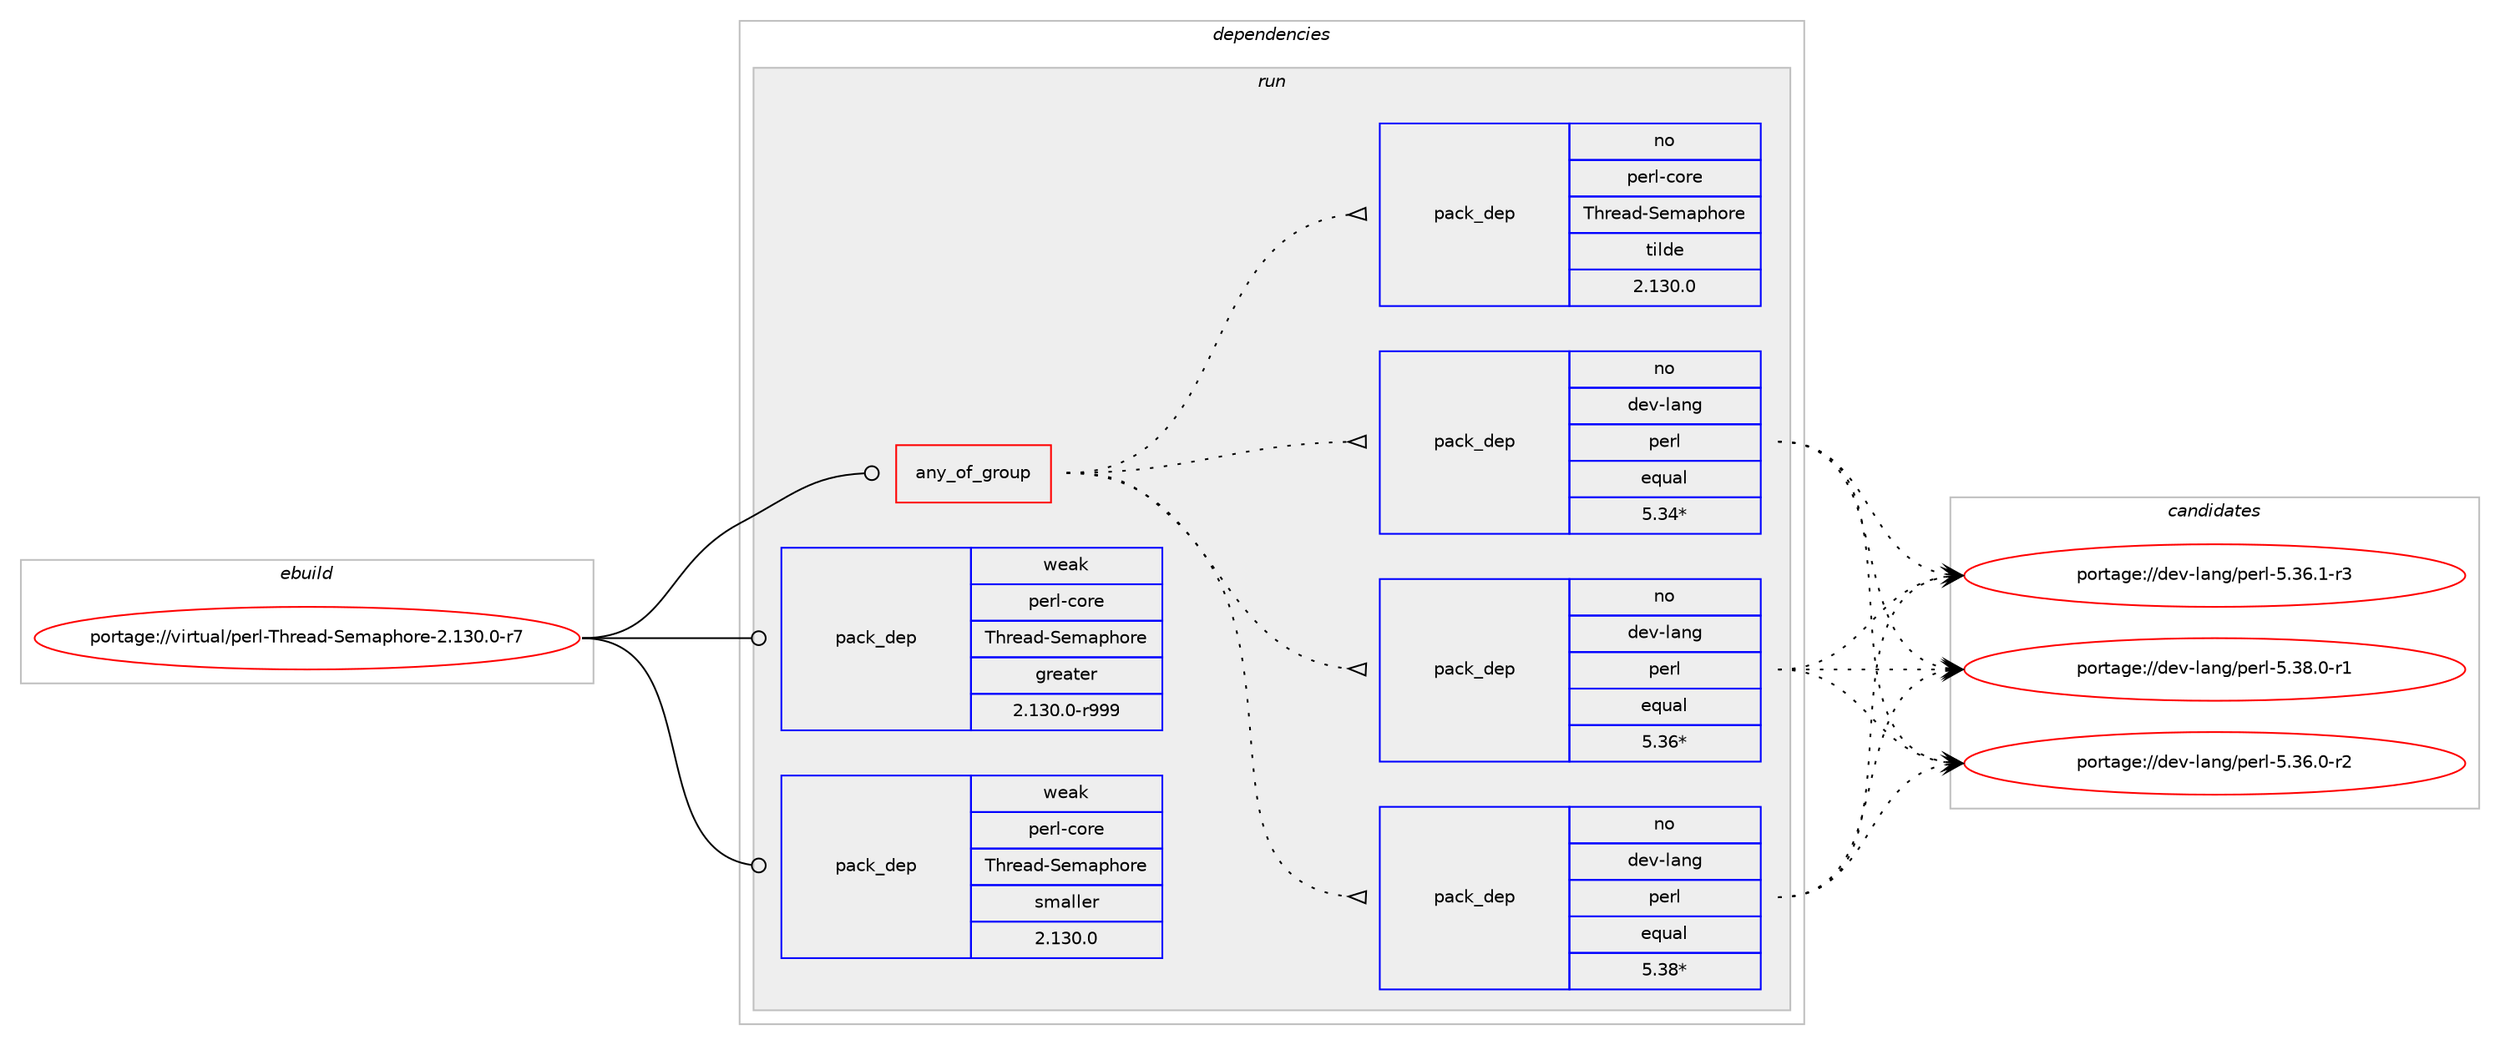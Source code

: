digraph prolog {

# *************
# Graph options
# *************

newrank=true;
concentrate=true;
compound=true;
graph [rankdir=LR,fontname=Helvetica,fontsize=10,ranksep=1.5];#, ranksep=2.5, nodesep=0.2];
edge  [arrowhead=vee];
node  [fontname=Helvetica,fontsize=10];

# **********
# The ebuild
# **********

subgraph cluster_leftcol {
color=gray;
rank=same;
label=<<i>ebuild</i>>;
id [label="portage://virtual/perl-Thread-Semaphore-2.130.0-r7", color=red, width=4, href="../virtual/perl-Thread-Semaphore-2.130.0-r7.svg"];
}

# ****************
# The dependencies
# ****************

subgraph cluster_midcol {
color=gray;
label=<<i>dependencies</i>>;
subgraph cluster_compile {
fillcolor="#eeeeee";
style=filled;
label=<<i>compile</i>>;
}
subgraph cluster_compileandrun {
fillcolor="#eeeeee";
style=filled;
label=<<i>compile and run</i>>;
}
subgraph cluster_run {
fillcolor="#eeeeee";
style=filled;
label=<<i>run</i>>;
subgraph any43 {
dependency588 [label=<<TABLE BORDER="0" CELLBORDER="1" CELLSPACING="0" CELLPADDING="4"><TR><TD CELLPADDING="10">any_of_group</TD></TR></TABLE>>, shape=none, color=red];subgraph pack389 {
dependency589 [label=<<TABLE BORDER="0" CELLBORDER="1" CELLSPACING="0" CELLPADDING="4" WIDTH="220"><TR><TD ROWSPAN="6" CELLPADDING="30">pack_dep</TD></TR><TR><TD WIDTH="110">no</TD></TR><TR><TD>dev-lang</TD></TR><TR><TD>perl</TD></TR><TR><TD>equal</TD></TR><TR><TD>5.38*</TD></TR></TABLE>>, shape=none, color=blue];
}
dependency588:e -> dependency589:w [weight=20,style="dotted",arrowhead="oinv"];
subgraph pack390 {
dependency590 [label=<<TABLE BORDER="0" CELLBORDER="1" CELLSPACING="0" CELLPADDING="4" WIDTH="220"><TR><TD ROWSPAN="6" CELLPADDING="30">pack_dep</TD></TR><TR><TD WIDTH="110">no</TD></TR><TR><TD>dev-lang</TD></TR><TR><TD>perl</TD></TR><TR><TD>equal</TD></TR><TR><TD>5.36*</TD></TR></TABLE>>, shape=none, color=blue];
}
dependency588:e -> dependency590:w [weight=20,style="dotted",arrowhead="oinv"];
subgraph pack391 {
dependency591 [label=<<TABLE BORDER="0" CELLBORDER="1" CELLSPACING="0" CELLPADDING="4" WIDTH="220"><TR><TD ROWSPAN="6" CELLPADDING="30">pack_dep</TD></TR><TR><TD WIDTH="110">no</TD></TR><TR><TD>dev-lang</TD></TR><TR><TD>perl</TD></TR><TR><TD>equal</TD></TR><TR><TD>5.34*</TD></TR></TABLE>>, shape=none, color=blue];
}
dependency588:e -> dependency591:w [weight=20,style="dotted",arrowhead="oinv"];
subgraph pack392 {
dependency592 [label=<<TABLE BORDER="0" CELLBORDER="1" CELLSPACING="0" CELLPADDING="4" WIDTH="220"><TR><TD ROWSPAN="6" CELLPADDING="30">pack_dep</TD></TR><TR><TD WIDTH="110">no</TD></TR><TR><TD>perl-core</TD></TR><TR><TD>Thread-Semaphore</TD></TR><TR><TD>tilde</TD></TR><TR><TD>2.130.0</TD></TR></TABLE>>, shape=none, color=blue];
}
dependency588:e -> dependency592:w [weight=20,style="dotted",arrowhead="oinv"];
}
id:e -> dependency588:w [weight=20,style="solid",arrowhead="odot"];
# *** BEGIN UNKNOWN DEPENDENCY TYPE (TODO) ***
# id -> package_dependency(portage://virtual/perl-Thread-Semaphore-2.130.0-r7,run,no,dev-lang,perl,none,[,,],any_same_slot,[])
# *** END UNKNOWN DEPENDENCY TYPE (TODO) ***

subgraph pack393 {
dependency593 [label=<<TABLE BORDER="0" CELLBORDER="1" CELLSPACING="0" CELLPADDING="4" WIDTH="220"><TR><TD ROWSPAN="6" CELLPADDING="30">pack_dep</TD></TR><TR><TD WIDTH="110">weak</TD></TR><TR><TD>perl-core</TD></TR><TR><TD>Thread-Semaphore</TD></TR><TR><TD>greater</TD></TR><TR><TD>2.130.0-r999</TD></TR></TABLE>>, shape=none, color=blue];
}
id:e -> dependency593:w [weight=20,style="solid",arrowhead="odot"];
subgraph pack394 {
dependency594 [label=<<TABLE BORDER="0" CELLBORDER="1" CELLSPACING="0" CELLPADDING="4" WIDTH="220"><TR><TD ROWSPAN="6" CELLPADDING="30">pack_dep</TD></TR><TR><TD WIDTH="110">weak</TD></TR><TR><TD>perl-core</TD></TR><TR><TD>Thread-Semaphore</TD></TR><TR><TD>smaller</TD></TR><TR><TD>2.130.0</TD></TR></TABLE>>, shape=none, color=blue];
}
id:e -> dependency594:w [weight=20,style="solid",arrowhead="odot"];
}
}

# **************
# The candidates
# **************

subgraph cluster_choices {
rank=same;
color=gray;
label=<<i>candidates</i>>;

subgraph choice389 {
color=black;
nodesep=1;
choice100101118451089711010347112101114108455346515446484511450 [label="portage://dev-lang/perl-5.36.0-r2", color=red, width=4,href="../dev-lang/perl-5.36.0-r2.svg"];
choice100101118451089711010347112101114108455346515446494511451 [label="portage://dev-lang/perl-5.36.1-r3", color=red, width=4,href="../dev-lang/perl-5.36.1-r3.svg"];
choice100101118451089711010347112101114108455346515646484511449 [label="portage://dev-lang/perl-5.38.0-r1", color=red, width=4,href="../dev-lang/perl-5.38.0-r1.svg"];
dependency589:e -> choice100101118451089711010347112101114108455346515446484511450:w [style=dotted,weight="100"];
dependency589:e -> choice100101118451089711010347112101114108455346515446494511451:w [style=dotted,weight="100"];
dependency589:e -> choice100101118451089711010347112101114108455346515646484511449:w [style=dotted,weight="100"];
}
subgraph choice390 {
color=black;
nodesep=1;
choice100101118451089711010347112101114108455346515446484511450 [label="portage://dev-lang/perl-5.36.0-r2", color=red, width=4,href="../dev-lang/perl-5.36.0-r2.svg"];
choice100101118451089711010347112101114108455346515446494511451 [label="portage://dev-lang/perl-5.36.1-r3", color=red, width=4,href="../dev-lang/perl-5.36.1-r3.svg"];
choice100101118451089711010347112101114108455346515646484511449 [label="portage://dev-lang/perl-5.38.0-r1", color=red, width=4,href="../dev-lang/perl-5.38.0-r1.svg"];
dependency590:e -> choice100101118451089711010347112101114108455346515446484511450:w [style=dotted,weight="100"];
dependency590:e -> choice100101118451089711010347112101114108455346515446494511451:w [style=dotted,weight="100"];
dependency590:e -> choice100101118451089711010347112101114108455346515646484511449:w [style=dotted,weight="100"];
}
subgraph choice391 {
color=black;
nodesep=1;
choice100101118451089711010347112101114108455346515446484511450 [label="portage://dev-lang/perl-5.36.0-r2", color=red, width=4,href="../dev-lang/perl-5.36.0-r2.svg"];
choice100101118451089711010347112101114108455346515446494511451 [label="portage://dev-lang/perl-5.36.1-r3", color=red, width=4,href="../dev-lang/perl-5.36.1-r3.svg"];
choice100101118451089711010347112101114108455346515646484511449 [label="portage://dev-lang/perl-5.38.0-r1", color=red, width=4,href="../dev-lang/perl-5.38.0-r1.svg"];
dependency591:e -> choice100101118451089711010347112101114108455346515446484511450:w [style=dotted,weight="100"];
dependency591:e -> choice100101118451089711010347112101114108455346515446494511451:w [style=dotted,weight="100"];
dependency591:e -> choice100101118451089711010347112101114108455346515646484511449:w [style=dotted,weight="100"];
}
subgraph choice392 {
color=black;
nodesep=1;
}
subgraph choice393 {
color=black;
nodesep=1;
}
subgraph choice394 {
color=black;
nodesep=1;
}
}

}
